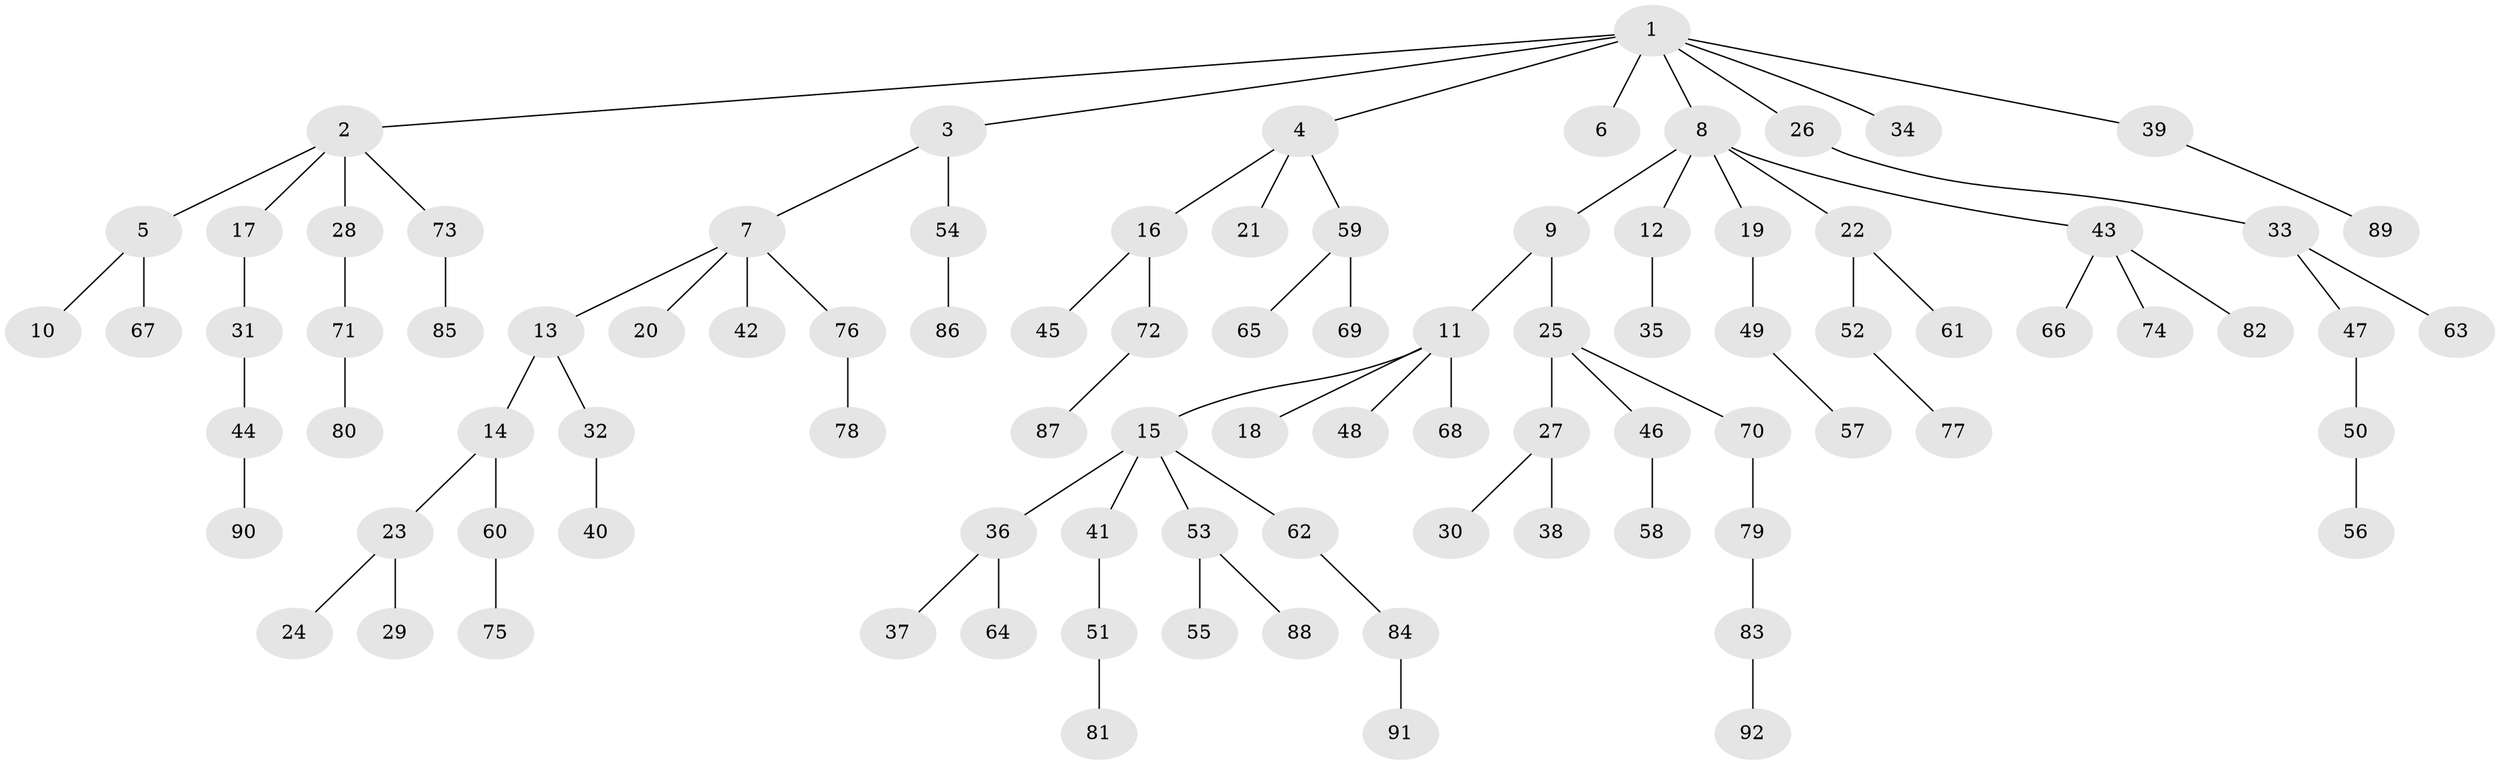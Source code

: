// coarse degree distribution, {7: 0.015151515151515152, 5: 0.045454545454545456, 3: 0.10606060606060606, 2: 0.3181818181818182, 6: 0.015151515151515152, 4: 0.030303030303030304, 1: 0.4696969696969697}
// Generated by graph-tools (version 1.1) at 2025/51/03/04/25 22:51:59]
// undirected, 92 vertices, 91 edges
graph export_dot {
  node [color=gray90,style=filled];
  1;
  2;
  3;
  4;
  5;
  6;
  7;
  8;
  9;
  10;
  11;
  12;
  13;
  14;
  15;
  16;
  17;
  18;
  19;
  20;
  21;
  22;
  23;
  24;
  25;
  26;
  27;
  28;
  29;
  30;
  31;
  32;
  33;
  34;
  35;
  36;
  37;
  38;
  39;
  40;
  41;
  42;
  43;
  44;
  45;
  46;
  47;
  48;
  49;
  50;
  51;
  52;
  53;
  54;
  55;
  56;
  57;
  58;
  59;
  60;
  61;
  62;
  63;
  64;
  65;
  66;
  67;
  68;
  69;
  70;
  71;
  72;
  73;
  74;
  75;
  76;
  77;
  78;
  79;
  80;
  81;
  82;
  83;
  84;
  85;
  86;
  87;
  88;
  89;
  90;
  91;
  92;
  1 -- 2;
  1 -- 3;
  1 -- 4;
  1 -- 6;
  1 -- 8;
  1 -- 26;
  1 -- 34;
  1 -- 39;
  2 -- 5;
  2 -- 17;
  2 -- 28;
  2 -- 73;
  3 -- 7;
  3 -- 54;
  4 -- 16;
  4 -- 21;
  4 -- 59;
  5 -- 10;
  5 -- 67;
  7 -- 13;
  7 -- 20;
  7 -- 42;
  7 -- 76;
  8 -- 9;
  8 -- 12;
  8 -- 19;
  8 -- 22;
  8 -- 43;
  9 -- 11;
  9 -- 25;
  11 -- 15;
  11 -- 18;
  11 -- 48;
  11 -- 68;
  12 -- 35;
  13 -- 14;
  13 -- 32;
  14 -- 23;
  14 -- 60;
  15 -- 36;
  15 -- 41;
  15 -- 53;
  15 -- 62;
  16 -- 45;
  16 -- 72;
  17 -- 31;
  19 -- 49;
  22 -- 52;
  22 -- 61;
  23 -- 24;
  23 -- 29;
  25 -- 27;
  25 -- 46;
  25 -- 70;
  26 -- 33;
  27 -- 30;
  27 -- 38;
  28 -- 71;
  31 -- 44;
  32 -- 40;
  33 -- 47;
  33 -- 63;
  36 -- 37;
  36 -- 64;
  39 -- 89;
  41 -- 51;
  43 -- 66;
  43 -- 74;
  43 -- 82;
  44 -- 90;
  46 -- 58;
  47 -- 50;
  49 -- 57;
  50 -- 56;
  51 -- 81;
  52 -- 77;
  53 -- 55;
  53 -- 88;
  54 -- 86;
  59 -- 65;
  59 -- 69;
  60 -- 75;
  62 -- 84;
  70 -- 79;
  71 -- 80;
  72 -- 87;
  73 -- 85;
  76 -- 78;
  79 -- 83;
  83 -- 92;
  84 -- 91;
}
